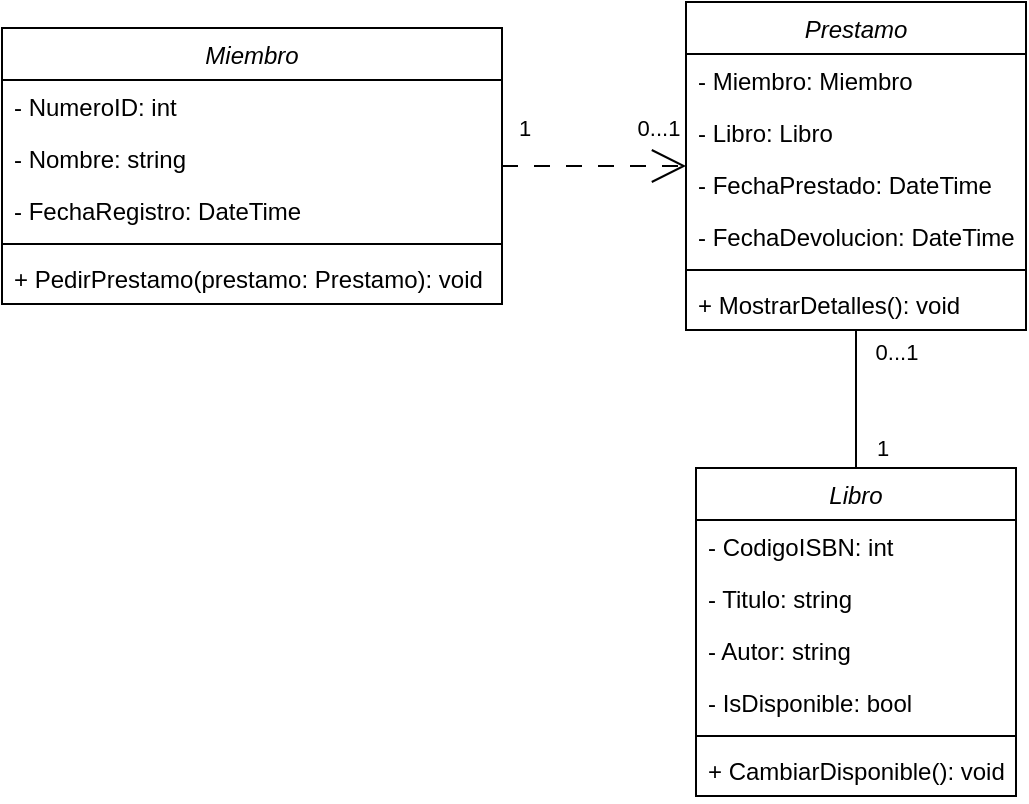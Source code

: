 <mxfile version="24.7.13">
  <diagram id="C5RBs43oDa-KdzZeNtuy" name="Page-1">
    <mxGraphModel dx="880" dy="416" grid="1" gridSize="10" guides="1" tooltips="1" connect="1" arrows="1" fold="1" page="1" pageScale="1" pageWidth="827" pageHeight="1169" math="0" shadow="0">
      <root>
        <mxCell id="WIyWlLk6GJQsqaUBKTNV-0" />
        <mxCell id="WIyWlLk6GJQsqaUBKTNV-1" parent="WIyWlLk6GJQsqaUBKTNV-0" />
        <mxCell id="zkfFHV4jXpPFQw0GAbJ--0" value="Miembro" style="swimlane;fontStyle=2;align=center;verticalAlign=top;childLayout=stackLayout;horizontal=1;startSize=26;horizontalStack=0;resizeParent=1;resizeLast=0;collapsible=1;marginBottom=0;rounded=0;shadow=0;strokeWidth=1;" parent="WIyWlLk6GJQsqaUBKTNV-1" vertex="1">
          <mxGeometry x="40" y="80" width="250" height="138" as="geometry">
            <mxRectangle x="230" y="140" width="160" height="26" as="alternateBounds" />
          </mxGeometry>
        </mxCell>
        <mxCell id="zkfFHV4jXpPFQw0GAbJ--1" value="- NumeroID: int" style="text;align=left;verticalAlign=top;spacingLeft=4;spacingRight=4;overflow=hidden;rotatable=0;points=[[0,0.5],[1,0.5]];portConstraint=eastwest;" parent="zkfFHV4jXpPFQw0GAbJ--0" vertex="1">
          <mxGeometry y="26" width="250" height="26" as="geometry" />
        </mxCell>
        <mxCell id="yZd5J14_k9pcAEiD-2HI-8" value="- Nombre: string" style="text;align=left;verticalAlign=top;spacingLeft=4;spacingRight=4;overflow=hidden;rotatable=0;points=[[0,0.5],[1,0.5]];portConstraint=eastwest;" vertex="1" parent="zkfFHV4jXpPFQw0GAbJ--0">
          <mxGeometry y="52" width="250" height="26" as="geometry" />
        </mxCell>
        <mxCell id="yZd5J14_k9pcAEiD-2HI-9" value="- FechaRegistro: DateTime" style="text;align=left;verticalAlign=top;spacingLeft=4;spacingRight=4;overflow=hidden;rotatable=0;points=[[0,0.5],[1,0.5]];portConstraint=eastwest;" vertex="1" parent="zkfFHV4jXpPFQw0GAbJ--0">
          <mxGeometry y="78" width="250" height="26" as="geometry" />
        </mxCell>
        <mxCell id="zkfFHV4jXpPFQw0GAbJ--4" value="" style="line;html=1;strokeWidth=1;align=left;verticalAlign=middle;spacingTop=-1;spacingLeft=3;spacingRight=3;rotatable=0;labelPosition=right;points=[];portConstraint=eastwest;" parent="zkfFHV4jXpPFQw0GAbJ--0" vertex="1">
          <mxGeometry y="104" width="250" height="8" as="geometry" />
        </mxCell>
        <mxCell id="zkfFHV4jXpPFQw0GAbJ--5" value="+ PedirPrestamo(prestamo: Prestamo): void" style="text;align=left;verticalAlign=top;spacingLeft=4;spacingRight=4;overflow=hidden;rotatable=0;points=[[0,0.5],[1,0.5]];portConstraint=eastwest;" parent="zkfFHV4jXpPFQw0GAbJ--0" vertex="1">
          <mxGeometry y="112" width="250" height="26" as="geometry" />
        </mxCell>
        <mxCell id="yZd5J14_k9pcAEiD-2HI-0" value="Prestamo" style="swimlane;fontStyle=2;align=center;verticalAlign=top;childLayout=stackLayout;horizontal=1;startSize=26;horizontalStack=0;resizeParent=1;resizeLast=0;collapsible=1;marginBottom=0;rounded=0;shadow=0;strokeWidth=1;" vertex="1" parent="WIyWlLk6GJQsqaUBKTNV-1">
          <mxGeometry x="382" y="67" width="170" height="164" as="geometry">
            <mxRectangle x="230" y="140" width="160" height="26" as="alternateBounds" />
          </mxGeometry>
        </mxCell>
        <mxCell id="yZd5J14_k9pcAEiD-2HI-1" value="- Miembro: Miembro" style="text;align=left;verticalAlign=top;spacingLeft=4;spacingRight=4;overflow=hidden;rotatable=0;points=[[0,0.5],[1,0.5]];portConstraint=eastwest;" vertex="1" parent="yZd5J14_k9pcAEiD-2HI-0">
          <mxGeometry y="26" width="170" height="26" as="geometry" />
        </mxCell>
        <mxCell id="yZd5J14_k9pcAEiD-2HI-21" value="- Libro: Libro" style="text;align=left;verticalAlign=top;spacingLeft=4;spacingRight=4;overflow=hidden;rotatable=0;points=[[0,0.5],[1,0.5]];portConstraint=eastwest;" vertex="1" parent="yZd5J14_k9pcAEiD-2HI-0">
          <mxGeometry y="52" width="170" height="26" as="geometry" />
        </mxCell>
        <mxCell id="yZd5J14_k9pcAEiD-2HI-20" value="- FechaPrestado: DateTime" style="text;align=left;verticalAlign=top;spacingLeft=4;spacingRight=4;overflow=hidden;rotatable=0;points=[[0,0.5],[1,0.5]];portConstraint=eastwest;" vertex="1" parent="yZd5J14_k9pcAEiD-2HI-0">
          <mxGeometry y="78" width="170" height="26" as="geometry" />
        </mxCell>
        <mxCell id="yZd5J14_k9pcAEiD-2HI-19" value="- FechaDevolucion: DateTime" style="text;align=left;verticalAlign=top;spacingLeft=4;spacingRight=4;overflow=hidden;rotatable=0;points=[[0,0.5],[1,0.5]];portConstraint=eastwest;" vertex="1" parent="yZd5J14_k9pcAEiD-2HI-0">
          <mxGeometry y="104" width="170" height="26" as="geometry" />
        </mxCell>
        <mxCell id="yZd5J14_k9pcAEiD-2HI-2" value="" style="line;html=1;strokeWidth=1;align=left;verticalAlign=middle;spacingTop=-1;spacingLeft=3;spacingRight=3;rotatable=0;labelPosition=right;points=[];portConstraint=eastwest;" vertex="1" parent="yZd5J14_k9pcAEiD-2HI-0">
          <mxGeometry y="130" width="170" height="8" as="geometry" />
        </mxCell>
        <mxCell id="yZd5J14_k9pcAEiD-2HI-3" value="+ MostrarDetalles(): void" style="text;align=left;verticalAlign=top;spacingLeft=4;spacingRight=4;overflow=hidden;rotatable=0;points=[[0,0.5],[1,0.5]];portConstraint=eastwest;" vertex="1" parent="yZd5J14_k9pcAEiD-2HI-0">
          <mxGeometry y="138" width="170" height="26" as="geometry" />
        </mxCell>
        <mxCell id="yZd5J14_k9pcAEiD-2HI-4" value="Libro" style="swimlane;fontStyle=2;align=center;verticalAlign=top;childLayout=stackLayout;horizontal=1;startSize=26;horizontalStack=0;resizeParent=1;resizeLast=0;collapsible=1;marginBottom=0;rounded=0;shadow=0;strokeWidth=1;" vertex="1" parent="WIyWlLk6GJQsqaUBKTNV-1">
          <mxGeometry x="387" y="300" width="160" height="164" as="geometry">
            <mxRectangle x="230" y="140" width="160" height="26" as="alternateBounds" />
          </mxGeometry>
        </mxCell>
        <mxCell id="yZd5J14_k9pcAEiD-2HI-11" value="- CodigoISBN: int" style="text;align=left;verticalAlign=top;spacingLeft=4;spacingRight=4;overflow=hidden;rotatable=0;points=[[0,0.5],[1,0.5]];portConstraint=eastwest;" vertex="1" parent="yZd5J14_k9pcAEiD-2HI-4">
          <mxGeometry y="26" width="160" height="26" as="geometry" />
        </mxCell>
        <mxCell id="yZd5J14_k9pcAEiD-2HI-5" value="- Titulo: string" style="text;align=left;verticalAlign=top;spacingLeft=4;spacingRight=4;overflow=hidden;rotatable=0;points=[[0,0.5],[1,0.5]];portConstraint=eastwest;" vertex="1" parent="yZd5J14_k9pcAEiD-2HI-4">
          <mxGeometry y="52" width="160" height="26" as="geometry" />
        </mxCell>
        <mxCell id="yZd5J14_k9pcAEiD-2HI-10" value="- Autor: string" style="text;align=left;verticalAlign=top;spacingLeft=4;spacingRight=4;overflow=hidden;rotatable=0;points=[[0,0.5],[1,0.5]];portConstraint=eastwest;" vertex="1" parent="yZd5J14_k9pcAEiD-2HI-4">
          <mxGeometry y="78" width="160" height="26" as="geometry" />
        </mxCell>
        <mxCell id="yZd5J14_k9pcAEiD-2HI-13" value="- IsDisponible: bool" style="text;align=left;verticalAlign=top;spacingLeft=4;spacingRight=4;overflow=hidden;rotatable=0;points=[[0,0.5],[1,0.5]];portConstraint=eastwest;" vertex="1" parent="yZd5J14_k9pcAEiD-2HI-4">
          <mxGeometry y="104" width="160" height="26" as="geometry" />
        </mxCell>
        <mxCell id="yZd5J14_k9pcAEiD-2HI-6" value="" style="line;html=1;strokeWidth=1;align=left;verticalAlign=middle;spacingTop=-1;spacingLeft=3;spacingRight=3;rotatable=0;labelPosition=right;points=[];portConstraint=eastwest;" vertex="1" parent="yZd5J14_k9pcAEiD-2HI-4">
          <mxGeometry y="130" width="160" height="8" as="geometry" />
        </mxCell>
        <mxCell id="yZd5J14_k9pcAEiD-2HI-7" value="+ CambiarDisponible(): void" style="text;align=left;verticalAlign=top;spacingLeft=4;spacingRight=4;overflow=hidden;rotatable=0;points=[[0,0.5],[1,0.5]];portConstraint=eastwest;" vertex="1" parent="yZd5J14_k9pcAEiD-2HI-4">
          <mxGeometry y="138" width="160" height="26" as="geometry" />
        </mxCell>
        <mxCell id="yZd5J14_k9pcAEiD-2HI-12" value="" style="endArrow=open;html=1;rounded=0;dashed=1;dashPattern=8 8;endFill=0;endSize=15;" edge="1" parent="WIyWlLk6GJQsqaUBKTNV-1" source="zkfFHV4jXpPFQw0GAbJ--0" target="yZd5J14_k9pcAEiD-2HI-0">
          <mxGeometry width="50" height="50" relative="1" as="geometry">
            <mxPoint x="240" y="240" as="sourcePoint" />
            <mxPoint x="290" y="190" as="targetPoint" />
          </mxGeometry>
        </mxCell>
        <mxCell id="yZd5J14_k9pcAEiD-2HI-15" value="0...1" style="edgeLabel;html=1;align=center;verticalAlign=middle;resizable=0;points=[];" vertex="1" connectable="0" parent="yZd5J14_k9pcAEiD-2HI-12">
          <mxGeometry x="0.696" y="-2" relative="1" as="geometry">
            <mxPoint y="-21" as="offset" />
          </mxGeometry>
        </mxCell>
        <mxCell id="yZd5J14_k9pcAEiD-2HI-17" value="1" style="edgeLabel;html=1;align=center;verticalAlign=middle;resizable=0;points=[];" vertex="1" connectable="0" parent="yZd5J14_k9pcAEiD-2HI-12">
          <mxGeometry x="-0.775" relative="1" as="geometry">
            <mxPoint y="-19" as="offset" />
          </mxGeometry>
        </mxCell>
        <mxCell id="yZd5J14_k9pcAEiD-2HI-14" value="" style="endArrow=none;html=1;rounded=0;" edge="1" parent="WIyWlLk6GJQsqaUBKTNV-1" source="yZd5J14_k9pcAEiD-2HI-4" target="yZd5J14_k9pcAEiD-2HI-0">
          <mxGeometry width="50" height="50" relative="1" as="geometry">
            <mxPoint x="412" y="290" as="sourcePoint" />
            <mxPoint x="462" y="240" as="targetPoint" />
          </mxGeometry>
        </mxCell>
        <mxCell id="yZd5J14_k9pcAEiD-2HI-16" value="0...1" style="edgeLabel;html=1;align=center;verticalAlign=middle;resizable=0;points=[];" vertex="1" connectable="0" parent="yZd5J14_k9pcAEiD-2HI-14">
          <mxGeometry x="0.866" relative="1" as="geometry">
            <mxPoint x="20" y="6" as="offset" />
          </mxGeometry>
        </mxCell>
        <mxCell id="yZd5J14_k9pcAEiD-2HI-18" value="1" style="edgeLabel;html=1;align=center;verticalAlign=middle;resizable=0;points=[];" vertex="1" connectable="0" parent="yZd5J14_k9pcAEiD-2HI-14">
          <mxGeometry x="-0.825" y="-1" relative="1" as="geometry">
            <mxPoint x="12" y="-4" as="offset" />
          </mxGeometry>
        </mxCell>
      </root>
    </mxGraphModel>
  </diagram>
</mxfile>
